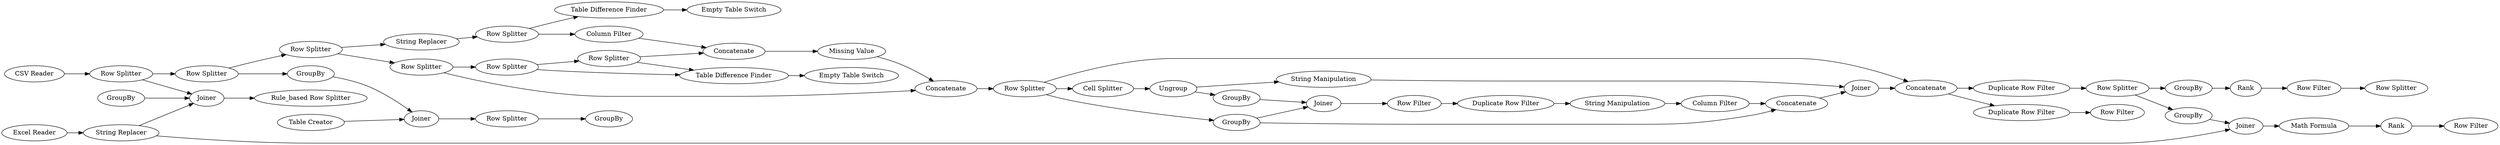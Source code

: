 digraph {
	41 -> 42
	38 -> 51
	5 -> 4
	23 -> 24
	79 -> 12
	31 -> 38
	42 -> 43
	30 -> 46
	39 -> 40
	65 -> 66
	80 -> 82
	59 -> 60
	52 -> 54
	54 -> 56
	48 -> 45
	2 -> 8
	22 -> 23
	37 -> 41
	68 -> 70
	13 -> 20
	6 -> 4
	12 -> 80
	20 -> 23
	47 -> 64
	40 -> 35
	32 -> 65
	45 -> 49
	39 -> 35
	56 -> 59
	8 -> 4
	32 -> 52
	13 -> 31
	8 -> 12
	46 -> 47
	51 -> 32
	77 -> 78
	76 -> 77
	49 -> 51
	70 -> 75
	35 -> 44
	52 -> 62
	82 -> 83
	64 -> 65
	24 -> 25
	32 -> 30
	62 -> 64
	55 -> 54
	60 -> 61
	3 -> 6
	46 -> 55
	61 -> 62
	75 -> 76
	38 -> 39
	66 -> 69
	40 -> 45
	6 -> 13
	41 -> 48
	65 -> 68
	70 -> 79
	31 -> 37
	4 -> 9
	55 [label=GroupBy]
	79 [label=GroupBy]
	9 [label="Rule_based Row Splitter"]
	52 [label=GroupBy]
	8 [label="String Replacer"]
	32 [label="Row Splitter"]
	3 [label="CSV Reader"]
	78 [label="Row Splitter"]
	80 [label="Math Formula"]
	24 [label="Row Splitter"]
	64 [label=Joiner]
	49 [label="Missing Value"]
	41 [label="Row Splitter"]
	31 [label="Row Splitter"]
	51 [label=Concatenate]
	56 [label="Row Filter"]
	6 [label="Row Splitter"]
	54 [label=Joiner]
	25 [label=GroupBy]
	12 [label=Joiner]
	59 [label="Duplicate Row Filter"]
	75 [label=GroupBy]
	48 [label="Column Filter"]
	42 [label="Table Difference Finder"]
	22 [label="Table Creator"]
	68 [label="Duplicate Row Filter"]
	23 [label=Joiner]
	4 [label=Joiner]
	47 [label="String Manipulation"]
	61 [label="Column Filter"]
	76 [label=Rank]
	37 [label="String Replacer"]
	77 [label="Row Filter"]
	83 [label="Row Filter"]
	38 [label="Row Splitter"]
	60 [label="String Manipulation"]
	5 [label=GroupBy]
	43 [label="Empty Table Switch"]
	35 [label="Table Difference Finder"]
	44 [label="Empty Table Switch"]
	62 [label=Concatenate]
	66 [label="Duplicate Row Filter"]
	20 [label=GroupBy]
	13 [label="Row Splitter"]
	65 [label=Concatenate]
	69 [label="Row Filter"]
	70 [label="Row Splitter"]
	46 [label=Ungroup]
	82 [label=Rank]
	40 [label="Row Splitter"]
	39 [label="Row Splitter"]
	30 [label="Cell Splitter"]
	2 [label="Excel Reader"]
	45 [label=Concatenate]
	rankdir=LR
}
